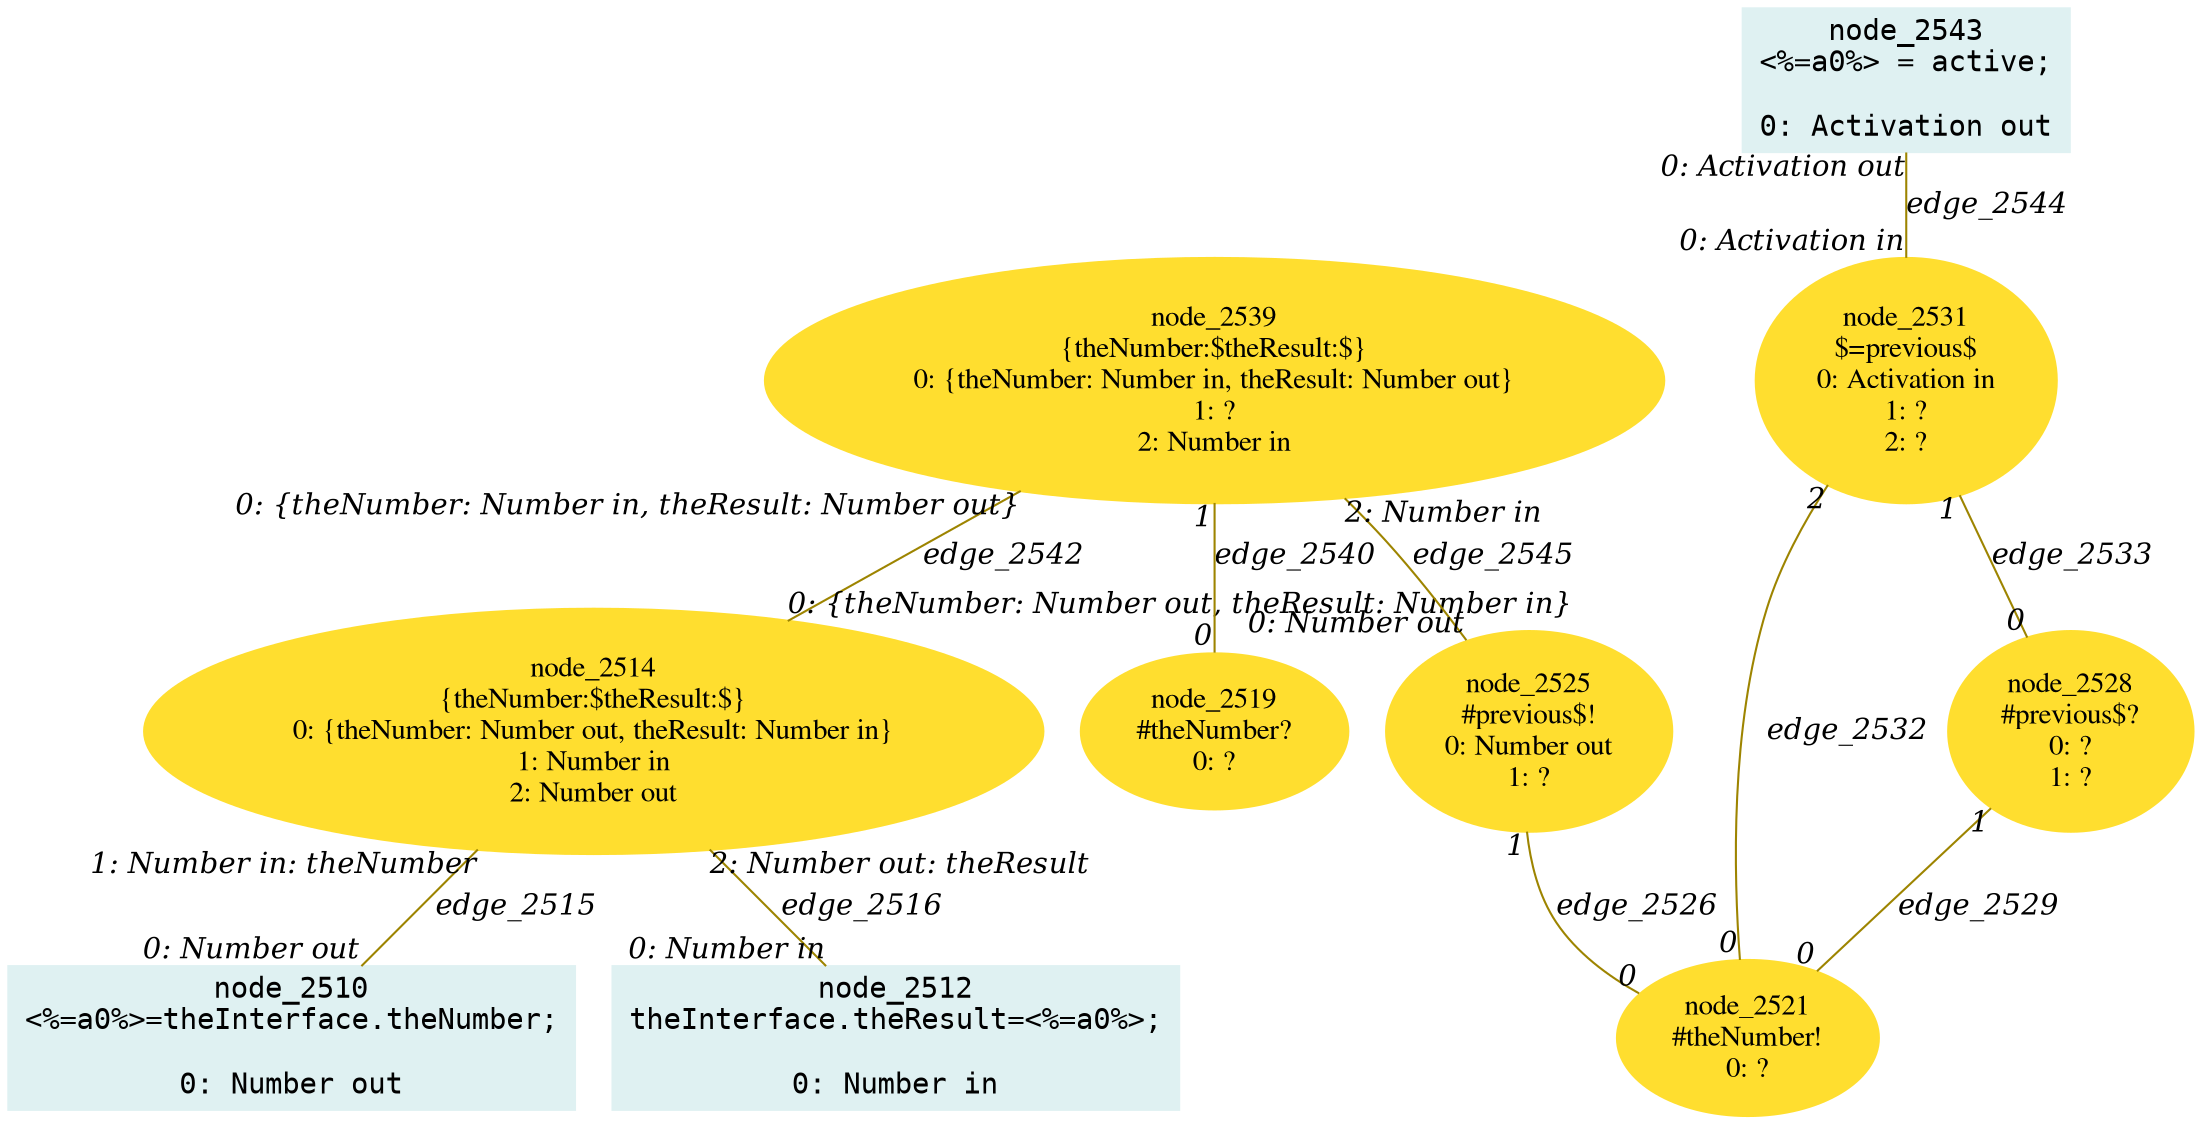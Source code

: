 digraph g{node_2510 [shape="box", style="filled", color="#dff1f2", fontname="Courier", label="node_2510
<%=a0%>=theInterface.theNumber;

0: Number out" ]
node_2512 [shape="box", style="filled", color="#dff1f2", fontname="Courier", label="node_2512
theInterface.theResult=<%=a0%>;

0: Number in" ]
node_2514 [shape="ellipse", style="filled", color="#ffde2f", fontname="Times", label="node_2514
{theNumber:$theResult:$}
0: {theNumber: Number out, theResult: Number in}
1: Number in
2: Number out" ]
node_2519 [shape="ellipse", style="filled", color="#ffde2f", fontname="Times", label="node_2519
#theNumber?
0: ?" ]
node_2521 [shape="ellipse", style="filled", color="#ffde2f", fontname="Times", label="node_2521
#theNumber!
0: ?" ]
node_2525 [shape="ellipse", style="filled", color="#ffde2f", fontname="Times", label="node_2525
#previous$!
0: Number out
1: ?" ]
node_2528 [shape="ellipse", style="filled", color="#ffde2f", fontname="Times", label="node_2528
#previous$?
0: ?
1: ?" ]
node_2531 [shape="ellipse", style="filled", color="#ffde2f", fontname="Times", label="node_2531
$=previous$
0: Activation in
1: ?
2: ?" ]
node_2539 [shape="ellipse", style="filled", color="#ffde2f", fontname="Times", label="node_2539
{theNumber:$theResult:$}
0: {theNumber: Number in, theResult: Number out}
1: ?
2: Number in" ]
node_2543 [shape="box", style="filled", color="#dff1f2", fontname="Courier", label="node_2543
<%=a0%> = active;

0: Activation out" ]
node_2514 -> node_2510 [dir=none, arrowHead=none, fontname="Times-Italic", arrowsize=1, color="#9d8400", label="edge_2515",  headlabel="0: Number out", taillabel="1: Number in: theNumber" ]
node_2514 -> node_2512 [dir=none, arrowHead=none, fontname="Times-Italic", arrowsize=1, color="#9d8400", label="edge_2516",  headlabel="0: Number in", taillabel="2: Number out: theResult" ]
node_2525 -> node_2521 [dir=none, arrowHead=none, fontname="Times-Italic", arrowsize=1, color="#9d8400", label="edge_2526",  headlabel="0", taillabel="1" ]
node_2528 -> node_2521 [dir=none, arrowHead=none, fontname="Times-Italic", arrowsize=1, color="#9d8400", label="edge_2529",  headlabel="0", taillabel="1" ]
node_2531 -> node_2521 [dir=none, arrowHead=none, fontname="Times-Italic", arrowsize=1, color="#9d8400", label="edge_2532",  headlabel="0", taillabel="2" ]
node_2531 -> node_2528 [dir=none, arrowHead=none, fontname="Times-Italic", arrowsize=1, color="#9d8400", label="edge_2533",  headlabel="0", taillabel="1" ]
node_2539 -> node_2519 [dir=none, arrowHead=none, fontname="Times-Italic", arrowsize=1, color="#9d8400", label="edge_2540",  headlabel="0", taillabel="1" ]
node_2539 -> node_2514 [dir=none, arrowHead=none, fontname="Times-Italic", arrowsize=1, color="#9d8400", label="edge_2542",  headlabel="0: {theNumber: Number out, theResult: Number in}", taillabel="0: {theNumber: Number in, theResult: Number out}" ]
node_2543 -> node_2531 [dir=none, arrowHead=none, fontname="Times-Italic", arrowsize=1, color="#9d8400", label="edge_2544",  headlabel="0: Activation in", taillabel="0: Activation out" ]
node_2539 -> node_2525 [dir=none, arrowHead=none, fontname="Times-Italic", arrowsize=1, color="#9d8400", label="edge_2545",  headlabel="0: Number out", taillabel="2: Number in" ]
}